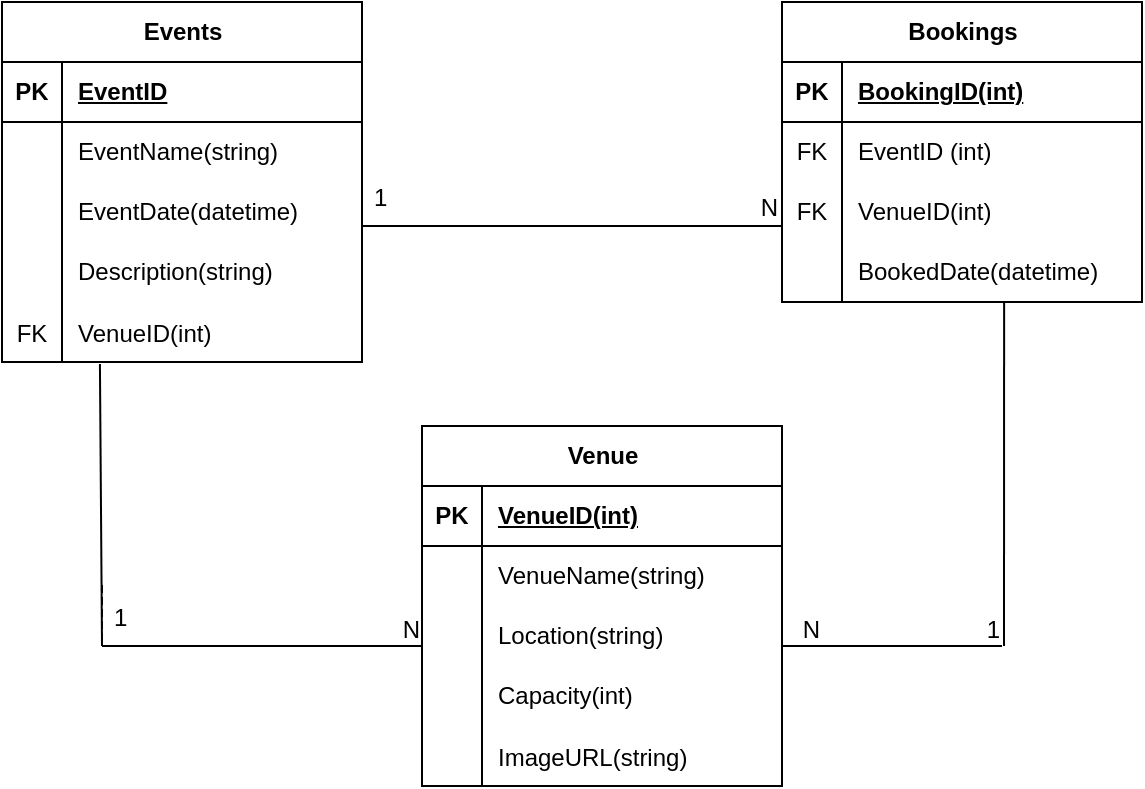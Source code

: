 <mxfile version="26.2.9">
  <diagram name="Page-1" id="3FOX4O_3p16AsuuYDC_B">
    <mxGraphModel dx="866" dy="474" grid="1" gridSize="10" guides="1" tooltips="1" connect="1" arrows="1" fold="1" page="1" pageScale="1" pageWidth="850" pageHeight="1100" math="0" shadow="0">
      <root>
        <mxCell id="0" />
        <mxCell id="1" parent="0" />
        <mxCell id="JYCPR_z6ohf59stb_dkc-82" value="Events" style="shape=table;startSize=30;container=1;collapsible=1;childLayout=tableLayout;fixedRows=1;rowLines=0;fontStyle=1;align=center;resizeLast=1;html=1;" vertex="1" parent="1">
          <mxGeometry x="70" y="38" width="180" height="180" as="geometry" />
        </mxCell>
        <mxCell id="JYCPR_z6ohf59stb_dkc-83" value="" style="shape=tableRow;horizontal=0;startSize=0;swimlaneHead=0;swimlaneBody=0;fillColor=none;collapsible=0;dropTarget=0;points=[[0,0.5],[1,0.5]];portConstraint=eastwest;top=0;left=0;right=0;bottom=1;" vertex="1" parent="JYCPR_z6ohf59stb_dkc-82">
          <mxGeometry y="30" width="180" height="30" as="geometry" />
        </mxCell>
        <mxCell id="JYCPR_z6ohf59stb_dkc-84" value="PK" style="shape=partialRectangle;connectable=0;fillColor=none;top=0;left=0;bottom=0;right=0;fontStyle=1;overflow=hidden;whiteSpace=wrap;html=1;" vertex="1" parent="JYCPR_z6ohf59stb_dkc-83">
          <mxGeometry width="30" height="30" as="geometry">
            <mxRectangle width="30" height="30" as="alternateBounds" />
          </mxGeometry>
        </mxCell>
        <mxCell id="JYCPR_z6ohf59stb_dkc-85" value="EventID" style="shape=partialRectangle;connectable=0;fillColor=none;top=0;left=0;bottom=0;right=0;align=left;spacingLeft=6;fontStyle=5;overflow=hidden;whiteSpace=wrap;html=1;" vertex="1" parent="JYCPR_z6ohf59stb_dkc-83">
          <mxGeometry x="30" width="150" height="30" as="geometry">
            <mxRectangle width="150" height="30" as="alternateBounds" />
          </mxGeometry>
        </mxCell>
        <mxCell id="JYCPR_z6ohf59stb_dkc-86" value="" style="shape=tableRow;horizontal=0;startSize=0;swimlaneHead=0;swimlaneBody=0;fillColor=none;collapsible=0;dropTarget=0;points=[[0,0.5],[1,0.5]];portConstraint=eastwest;top=0;left=0;right=0;bottom=0;" vertex="1" parent="JYCPR_z6ohf59stb_dkc-82">
          <mxGeometry y="60" width="180" height="30" as="geometry" />
        </mxCell>
        <mxCell id="JYCPR_z6ohf59stb_dkc-87" value="" style="shape=partialRectangle;connectable=0;fillColor=none;top=0;left=0;bottom=0;right=0;editable=1;overflow=hidden;whiteSpace=wrap;html=1;" vertex="1" parent="JYCPR_z6ohf59stb_dkc-86">
          <mxGeometry width="30" height="30" as="geometry">
            <mxRectangle width="30" height="30" as="alternateBounds" />
          </mxGeometry>
        </mxCell>
        <mxCell id="JYCPR_z6ohf59stb_dkc-88" value="EventName(string)" style="shape=partialRectangle;connectable=0;fillColor=none;top=0;left=0;bottom=0;right=0;align=left;spacingLeft=6;overflow=hidden;whiteSpace=wrap;html=1;" vertex="1" parent="JYCPR_z6ohf59stb_dkc-86">
          <mxGeometry x="30" width="150" height="30" as="geometry">
            <mxRectangle width="150" height="30" as="alternateBounds" />
          </mxGeometry>
        </mxCell>
        <mxCell id="JYCPR_z6ohf59stb_dkc-89" value="" style="shape=tableRow;horizontal=0;startSize=0;swimlaneHead=0;swimlaneBody=0;fillColor=none;collapsible=0;dropTarget=0;points=[[0,0.5],[1,0.5]];portConstraint=eastwest;top=0;left=0;right=0;bottom=0;" vertex="1" parent="JYCPR_z6ohf59stb_dkc-82">
          <mxGeometry y="90" width="180" height="30" as="geometry" />
        </mxCell>
        <mxCell id="JYCPR_z6ohf59stb_dkc-90" value="" style="shape=partialRectangle;connectable=0;fillColor=none;top=0;left=0;bottom=0;right=0;editable=1;overflow=hidden;whiteSpace=wrap;html=1;" vertex="1" parent="JYCPR_z6ohf59stb_dkc-89">
          <mxGeometry width="30" height="30" as="geometry">
            <mxRectangle width="30" height="30" as="alternateBounds" />
          </mxGeometry>
        </mxCell>
        <mxCell id="JYCPR_z6ohf59stb_dkc-91" value="EventDate(datetime)" style="shape=partialRectangle;connectable=0;fillColor=none;top=0;left=0;bottom=0;right=0;align=left;spacingLeft=6;overflow=hidden;whiteSpace=wrap;html=1;" vertex="1" parent="JYCPR_z6ohf59stb_dkc-89">
          <mxGeometry x="30" width="150" height="30" as="geometry">
            <mxRectangle width="150" height="30" as="alternateBounds" />
          </mxGeometry>
        </mxCell>
        <mxCell id="JYCPR_z6ohf59stb_dkc-92" value="" style="shape=tableRow;horizontal=0;startSize=0;swimlaneHead=0;swimlaneBody=0;fillColor=none;collapsible=0;dropTarget=0;points=[[0,0.5],[1,0.5]];portConstraint=eastwest;top=0;left=0;right=0;bottom=0;" vertex="1" parent="JYCPR_z6ohf59stb_dkc-82">
          <mxGeometry y="120" width="180" height="30" as="geometry" />
        </mxCell>
        <mxCell id="JYCPR_z6ohf59stb_dkc-93" value="" style="shape=partialRectangle;connectable=0;fillColor=none;top=0;left=0;bottom=0;right=0;editable=1;overflow=hidden;whiteSpace=wrap;html=1;" vertex="1" parent="JYCPR_z6ohf59stb_dkc-92">
          <mxGeometry width="30" height="30" as="geometry">
            <mxRectangle width="30" height="30" as="alternateBounds" />
          </mxGeometry>
        </mxCell>
        <mxCell id="JYCPR_z6ohf59stb_dkc-94" value="Description(string)" style="shape=partialRectangle;connectable=0;fillColor=none;top=0;left=0;bottom=0;right=0;align=left;spacingLeft=6;overflow=hidden;whiteSpace=wrap;html=1;" vertex="1" parent="JYCPR_z6ohf59stb_dkc-92">
          <mxGeometry x="30" width="150" height="30" as="geometry">
            <mxRectangle width="150" height="30" as="alternateBounds" />
          </mxGeometry>
        </mxCell>
        <mxCell id="JYCPR_z6ohf59stb_dkc-117" value="" style="shape=tableRow;horizontal=0;startSize=0;swimlaneHead=0;swimlaneBody=0;fillColor=none;collapsible=0;dropTarget=0;points=[[0,0.5],[1,0.5]];portConstraint=eastwest;top=0;left=0;right=0;bottom=0;" vertex="1" parent="JYCPR_z6ohf59stb_dkc-82">
          <mxGeometry y="150" width="180" height="30" as="geometry" />
        </mxCell>
        <mxCell id="JYCPR_z6ohf59stb_dkc-118" value="FK" style="shape=partialRectangle;connectable=0;fillColor=none;top=0;left=0;bottom=0;right=0;editable=1;overflow=hidden;" vertex="1" parent="JYCPR_z6ohf59stb_dkc-117">
          <mxGeometry width="30" height="30" as="geometry">
            <mxRectangle width="30" height="30" as="alternateBounds" />
          </mxGeometry>
        </mxCell>
        <mxCell id="JYCPR_z6ohf59stb_dkc-119" value="VenueID(int)" style="shape=partialRectangle;connectable=0;fillColor=none;top=0;left=0;bottom=0;right=0;align=left;spacingLeft=6;overflow=hidden;" vertex="1" parent="JYCPR_z6ohf59stb_dkc-117">
          <mxGeometry x="30" width="150" height="30" as="geometry">
            <mxRectangle width="150" height="30" as="alternateBounds" />
          </mxGeometry>
        </mxCell>
        <mxCell id="JYCPR_z6ohf59stb_dkc-120" value="Bookings" style="shape=table;startSize=30;container=1;collapsible=1;childLayout=tableLayout;fixedRows=1;rowLines=0;fontStyle=1;align=center;resizeLast=1;html=1;" vertex="1" parent="1">
          <mxGeometry x="460" y="38" width="180" height="150" as="geometry" />
        </mxCell>
        <mxCell id="JYCPR_z6ohf59stb_dkc-121" value="" style="shape=tableRow;horizontal=0;startSize=0;swimlaneHead=0;swimlaneBody=0;fillColor=none;collapsible=0;dropTarget=0;points=[[0,0.5],[1,0.5]];portConstraint=eastwest;top=0;left=0;right=0;bottom=1;" vertex="1" parent="JYCPR_z6ohf59stb_dkc-120">
          <mxGeometry y="30" width="180" height="30" as="geometry" />
        </mxCell>
        <mxCell id="JYCPR_z6ohf59stb_dkc-122" value="PK" style="shape=partialRectangle;connectable=0;fillColor=none;top=0;left=0;bottom=0;right=0;fontStyle=1;overflow=hidden;whiteSpace=wrap;html=1;" vertex="1" parent="JYCPR_z6ohf59stb_dkc-121">
          <mxGeometry width="30" height="30" as="geometry">
            <mxRectangle width="30" height="30" as="alternateBounds" />
          </mxGeometry>
        </mxCell>
        <mxCell id="JYCPR_z6ohf59stb_dkc-123" value="BookingID(int)" style="shape=partialRectangle;connectable=0;fillColor=none;top=0;left=0;bottom=0;right=0;align=left;spacingLeft=6;fontStyle=5;overflow=hidden;whiteSpace=wrap;html=1;" vertex="1" parent="JYCPR_z6ohf59stb_dkc-121">
          <mxGeometry x="30" width="150" height="30" as="geometry">
            <mxRectangle width="150" height="30" as="alternateBounds" />
          </mxGeometry>
        </mxCell>
        <mxCell id="JYCPR_z6ohf59stb_dkc-124" value="" style="shape=tableRow;horizontal=0;startSize=0;swimlaneHead=0;swimlaneBody=0;fillColor=none;collapsible=0;dropTarget=0;points=[[0,0.5],[1,0.5]];portConstraint=eastwest;top=0;left=0;right=0;bottom=0;" vertex="1" parent="JYCPR_z6ohf59stb_dkc-120">
          <mxGeometry y="60" width="180" height="30" as="geometry" />
        </mxCell>
        <mxCell id="JYCPR_z6ohf59stb_dkc-125" value="FK" style="shape=partialRectangle;connectable=0;fillColor=none;top=0;left=0;bottom=0;right=0;editable=1;overflow=hidden;whiteSpace=wrap;html=1;" vertex="1" parent="JYCPR_z6ohf59stb_dkc-124">
          <mxGeometry width="30" height="30" as="geometry">
            <mxRectangle width="30" height="30" as="alternateBounds" />
          </mxGeometry>
        </mxCell>
        <mxCell id="JYCPR_z6ohf59stb_dkc-126" value="EventID (int)" style="shape=partialRectangle;connectable=0;fillColor=none;top=0;left=0;bottom=0;right=0;align=left;spacingLeft=6;overflow=hidden;whiteSpace=wrap;html=1;" vertex="1" parent="JYCPR_z6ohf59stb_dkc-124">
          <mxGeometry x="30" width="150" height="30" as="geometry">
            <mxRectangle width="150" height="30" as="alternateBounds" />
          </mxGeometry>
        </mxCell>
        <mxCell id="JYCPR_z6ohf59stb_dkc-127" value="" style="shape=tableRow;horizontal=0;startSize=0;swimlaneHead=0;swimlaneBody=0;fillColor=none;collapsible=0;dropTarget=0;points=[[0,0.5],[1,0.5]];portConstraint=eastwest;top=0;left=0;right=0;bottom=0;" vertex="1" parent="JYCPR_z6ohf59stb_dkc-120">
          <mxGeometry y="90" width="180" height="30" as="geometry" />
        </mxCell>
        <mxCell id="JYCPR_z6ohf59stb_dkc-128" value="FK" style="shape=partialRectangle;connectable=0;fillColor=none;top=0;left=0;bottom=0;right=0;editable=1;overflow=hidden;whiteSpace=wrap;html=1;" vertex="1" parent="JYCPR_z6ohf59stb_dkc-127">
          <mxGeometry width="30" height="30" as="geometry">
            <mxRectangle width="30" height="30" as="alternateBounds" />
          </mxGeometry>
        </mxCell>
        <mxCell id="JYCPR_z6ohf59stb_dkc-129" value="VenueID(int)" style="shape=partialRectangle;connectable=0;fillColor=none;top=0;left=0;bottom=0;right=0;align=left;spacingLeft=6;overflow=hidden;whiteSpace=wrap;html=1;" vertex="1" parent="JYCPR_z6ohf59stb_dkc-127">
          <mxGeometry x="30" width="150" height="30" as="geometry">
            <mxRectangle width="150" height="30" as="alternateBounds" />
          </mxGeometry>
        </mxCell>
        <mxCell id="JYCPR_z6ohf59stb_dkc-130" value="" style="shape=tableRow;horizontal=0;startSize=0;swimlaneHead=0;swimlaneBody=0;fillColor=none;collapsible=0;dropTarget=0;points=[[0,0.5],[1,0.5]];portConstraint=eastwest;top=0;left=0;right=0;bottom=0;" vertex="1" parent="JYCPR_z6ohf59stb_dkc-120">
          <mxGeometry y="120" width="180" height="30" as="geometry" />
        </mxCell>
        <mxCell id="JYCPR_z6ohf59stb_dkc-131" value="" style="shape=partialRectangle;connectable=0;fillColor=none;top=0;left=0;bottom=0;right=0;editable=1;overflow=hidden;whiteSpace=wrap;html=1;" vertex="1" parent="JYCPR_z6ohf59stb_dkc-130">
          <mxGeometry width="30" height="30" as="geometry">
            <mxRectangle width="30" height="30" as="alternateBounds" />
          </mxGeometry>
        </mxCell>
        <mxCell id="JYCPR_z6ohf59stb_dkc-132" value="BookedDate(datetime)" style="shape=partialRectangle;connectable=0;fillColor=none;top=0;left=0;bottom=0;right=0;align=left;spacingLeft=6;overflow=hidden;whiteSpace=wrap;html=1;" vertex="1" parent="JYCPR_z6ohf59stb_dkc-130">
          <mxGeometry x="30" width="150" height="30" as="geometry">
            <mxRectangle width="150" height="30" as="alternateBounds" />
          </mxGeometry>
        </mxCell>
        <mxCell id="JYCPR_z6ohf59stb_dkc-133" value="Venue" style="shape=table;startSize=30;container=1;collapsible=1;childLayout=tableLayout;fixedRows=1;rowLines=0;fontStyle=1;align=center;resizeLast=1;html=1;" vertex="1" parent="1">
          <mxGeometry x="280" y="250" width="180" height="180" as="geometry" />
        </mxCell>
        <mxCell id="JYCPR_z6ohf59stb_dkc-134" value="" style="shape=tableRow;horizontal=0;startSize=0;swimlaneHead=0;swimlaneBody=0;fillColor=none;collapsible=0;dropTarget=0;points=[[0,0.5],[1,0.5]];portConstraint=eastwest;top=0;left=0;right=0;bottom=1;" vertex="1" parent="JYCPR_z6ohf59stb_dkc-133">
          <mxGeometry y="30" width="180" height="30" as="geometry" />
        </mxCell>
        <mxCell id="JYCPR_z6ohf59stb_dkc-135" value="PK" style="shape=partialRectangle;connectable=0;fillColor=none;top=0;left=0;bottom=0;right=0;fontStyle=1;overflow=hidden;whiteSpace=wrap;html=1;" vertex="1" parent="JYCPR_z6ohf59stb_dkc-134">
          <mxGeometry width="30" height="30" as="geometry">
            <mxRectangle width="30" height="30" as="alternateBounds" />
          </mxGeometry>
        </mxCell>
        <mxCell id="JYCPR_z6ohf59stb_dkc-136" value="VenueID(int)" style="shape=partialRectangle;connectable=0;fillColor=none;top=0;left=0;bottom=0;right=0;align=left;spacingLeft=6;fontStyle=5;overflow=hidden;whiteSpace=wrap;html=1;" vertex="1" parent="JYCPR_z6ohf59stb_dkc-134">
          <mxGeometry x="30" width="150" height="30" as="geometry">
            <mxRectangle width="150" height="30" as="alternateBounds" />
          </mxGeometry>
        </mxCell>
        <mxCell id="JYCPR_z6ohf59stb_dkc-137" value="" style="shape=tableRow;horizontal=0;startSize=0;swimlaneHead=0;swimlaneBody=0;fillColor=none;collapsible=0;dropTarget=0;points=[[0,0.5],[1,0.5]];portConstraint=eastwest;top=0;left=0;right=0;bottom=0;" vertex="1" parent="JYCPR_z6ohf59stb_dkc-133">
          <mxGeometry y="60" width="180" height="30" as="geometry" />
        </mxCell>
        <mxCell id="JYCPR_z6ohf59stb_dkc-138" value="" style="shape=partialRectangle;connectable=0;fillColor=none;top=0;left=0;bottom=0;right=0;editable=1;overflow=hidden;whiteSpace=wrap;html=1;" vertex="1" parent="JYCPR_z6ohf59stb_dkc-137">
          <mxGeometry width="30" height="30" as="geometry">
            <mxRectangle width="30" height="30" as="alternateBounds" />
          </mxGeometry>
        </mxCell>
        <mxCell id="JYCPR_z6ohf59stb_dkc-139" value="VenueName(string)" style="shape=partialRectangle;connectable=0;fillColor=none;top=0;left=0;bottom=0;right=0;align=left;spacingLeft=6;overflow=hidden;whiteSpace=wrap;html=1;" vertex="1" parent="JYCPR_z6ohf59stb_dkc-137">
          <mxGeometry x="30" width="150" height="30" as="geometry">
            <mxRectangle width="150" height="30" as="alternateBounds" />
          </mxGeometry>
        </mxCell>
        <mxCell id="JYCPR_z6ohf59stb_dkc-140" value="" style="shape=tableRow;horizontal=0;startSize=0;swimlaneHead=0;swimlaneBody=0;fillColor=none;collapsible=0;dropTarget=0;points=[[0,0.5],[1,0.5]];portConstraint=eastwest;top=0;left=0;right=0;bottom=0;" vertex="1" parent="JYCPR_z6ohf59stb_dkc-133">
          <mxGeometry y="90" width="180" height="30" as="geometry" />
        </mxCell>
        <mxCell id="JYCPR_z6ohf59stb_dkc-141" value="" style="shape=partialRectangle;connectable=0;fillColor=none;top=0;left=0;bottom=0;right=0;editable=1;overflow=hidden;whiteSpace=wrap;html=1;" vertex="1" parent="JYCPR_z6ohf59stb_dkc-140">
          <mxGeometry width="30" height="30" as="geometry">
            <mxRectangle width="30" height="30" as="alternateBounds" />
          </mxGeometry>
        </mxCell>
        <mxCell id="JYCPR_z6ohf59stb_dkc-142" value="Location(string)" style="shape=partialRectangle;connectable=0;fillColor=none;top=0;left=0;bottom=0;right=0;align=left;spacingLeft=6;overflow=hidden;whiteSpace=wrap;html=1;" vertex="1" parent="JYCPR_z6ohf59stb_dkc-140">
          <mxGeometry x="30" width="150" height="30" as="geometry">
            <mxRectangle width="150" height="30" as="alternateBounds" />
          </mxGeometry>
        </mxCell>
        <mxCell id="JYCPR_z6ohf59stb_dkc-143" value="" style="shape=tableRow;horizontal=0;startSize=0;swimlaneHead=0;swimlaneBody=0;fillColor=none;collapsible=0;dropTarget=0;points=[[0,0.5],[1,0.5]];portConstraint=eastwest;top=0;left=0;right=0;bottom=0;" vertex="1" parent="JYCPR_z6ohf59stb_dkc-133">
          <mxGeometry y="120" width="180" height="30" as="geometry" />
        </mxCell>
        <mxCell id="JYCPR_z6ohf59stb_dkc-144" value="" style="shape=partialRectangle;connectable=0;fillColor=none;top=0;left=0;bottom=0;right=0;editable=1;overflow=hidden;whiteSpace=wrap;html=1;" vertex="1" parent="JYCPR_z6ohf59stb_dkc-143">
          <mxGeometry width="30" height="30" as="geometry">
            <mxRectangle width="30" height="30" as="alternateBounds" />
          </mxGeometry>
        </mxCell>
        <mxCell id="JYCPR_z6ohf59stb_dkc-145" value="Capacity(int)" style="shape=partialRectangle;connectable=0;fillColor=none;top=0;left=0;bottom=0;right=0;align=left;spacingLeft=6;overflow=hidden;whiteSpace=wrap;html=1;" vertex="1" parent="JYCPR_z6ohf59stb_dkc-143">
          <mxGeometry x="30" width="150" height="30" as="geometry">
            <mxRectangle width="150" height="30" as="alternateBounds" />
          </mxGeometry>
        </mxCell>
        <mxCell id="JYCPR_z6ohf59stb_dkc-147" value="" style="shape=tableRow;horizontal=0;startSize=0;swimlaneHead=0;swimlaneBody=0;fillColor=none;collapsible=0;dropTarget=0;points=[[0,0.5],[1,0.5]];portConstraint=eastwest;top=0;left=0;right=0;bottom=0;" vertex="1" parent="JYCPR_z6ohf59stb_dkc-133">
          <mxGeometry y="150" width="180" height="30" as="geometry" />
        </mxCell>
        <mxCell id="JYCPR_z6ohf59stb_dkc-148" value="" style="shape=partialRectangle;connectable=0;fillColor=none;top=0;left=0;bottom=0;right=0;editable=1;overflow=hidden;" vertex="1" parent="JYCPR_z6ohf59stb_dkc-147">
          <mxGeometry width="30" height="30" as="geometry">
            <mxRectangle width="30" height="30" as="alternateBounds" />
          </mxGeometry>
        </mxCell>
        <mxCell id="JYCPR_z6ohf59stb_dkc-149" value="ImageURL(string)" style="shape=partialRectangle;connectable=0;fillColor=none;top=0;left=0;bottom=0;right=0;align=left;spacingLeft=6;overflow=hidden;" vertex="1" parent="JYCPR_z6ohf59stb_dkc-147">
          <mxGeometry x="30" width="150" height="30" as="geometry">
            <mxRectangle width="150" height="30" as="alternateBounds" />
          </mxGeometry>
        </mxCell>
        <mxCell id="JYCPR_z6ohf59stb_dkc-150" value="" style="endArrow=none;html=1;rounded=0;" edge="1" parent="1">
          <mxGeometry relative="1" as="geometry">
            <mxPoint x="120" y="360" as="sourcePoint" />
            <mxPoint x="280" y="360" as="targetPoint" />
          </mxGeometry>
        </mxCell>
        <mxCell id="JYCPR_z6ohf59stb_dkc-151" value="N" style="resizable=0;html=1;whiteSpace=wrap;align=right;verticalAlign=bottom;" connectable="0" vertex="1" parent="JYCPR_z6ohf59stb_dkc-150">
          <mxGeometry x="1" relative="1" as="geometry" />
        </mxCell>
        <mxCell id="JYCPR_z6ohf59stb_dkc-152" value="" style="endArrow=none;html=1;rounded=0;" edge="1" parent="1">
          <mxGeometry relative="1" as="geometry">
            <mxPoint x="460" y="360" as="sourcePoint" />
            <mxPoint x="570" y="360" as="targetPoint" />
          </mxGeometry>
        </mxCell>
        <mxCell id="JYCPR_z6ohf59stb_dkc-153" value="1" style="resizable=0;html=1;whiteSpace=wrap;align=right;verticalAlign=bottom;" connectable="0" vertex="1" parent="JYCPR_z6ohf59stb_dkc-152">
          <mxGeometry x="1" relative="1" as="geometry" />
        </mxCell>
        <mxCell id="JYCPR_z6ohf59stb_dkc-154" value="" style="endArrow=none;html=1;rounded=0;dashed=1;dashPattern=1 2;" edge="1" parent="1">
          <mxGeometry relative="1" as="geometry">
            <mxPoint x="480" y="360" as="sourcePoint" />
            <mxPoint x="480" y="360" as="targetPoint" />
          </mxGeometry>
        </mxCell>
        <mxCell id="JYCPR_z6ohf59stb_dkc-155" value="N" style="resizable=0;html=1;whiteSpace=wrap;align=right;verticalAlign=bottom;" connectable="0" vertex="1" parent="JYCPR_z6ohf59stb_dkc-154">
          <mxGeometry x="1" relative="1" as="geometry" />
        </mxCell>
        <mxCell id="JYCPR_z6ohf59stb_dkc-156" value="" style="endArrow=none;html=1;rounded=0;entryX=0.617;entryY=1;entryDx=0;entryDy=0;entryPerimeter=0;" edge="1" parent="1" target="JYCPR_z6ohf59stb_dkc-130">
          <mxGeometry relative="1" as="geometry">
            <mxPoint x="571" y="360" as="sourcePoint" />
            <mxPoint x="570" y="200" as="targetPoint" />
          </mxGeometry>
        </mxCell>
        <mxCell id="JYCPR_z6ohf59stb_dkc-162" value="" style="endArrow=none;html=1;rounded=0;exitX=0.272;exitY=1.033;exitDx=0;exitDy=0;exitPerimeter=0;" edge="1" parent="1" source="JYCPR_z6ohf59stb_dkc-117">
          <mxGeometry relative="1" as="geometry">
            <mxPoint x="120" y="230" as="sourcePoint" />
            <mxPoint x="120" y="360" as="targetPoint" />
          </mxGeometry>
        </mxCell>
        <mxCell id="JYCPR_z6ohf59stb_dkc-163" value="1" style="shape=partialRectangle;fillColor=none;align=left;verticalAlign=middle;strokeColor=none;spacingLeft=34;rotatable=0;points=[[0,0.5],[1,0.5]];portConstraint=eastwest;dropTarget=0;" vertex="1" parent="1">
          <mxGeometry x="90" y="330" width="90" height="30" as="geometry" />
        </mxCell>
        <mxCell id="JYCPR_z6ohf59stb_dkc-164" value="" style="shape=partialRectangle;top=0;left=0;bottom=0;fillColor=none;stokeWidth=1;dashed=1;align=left;verticalAlign=middle;spacingLeft=4;spacingRight=4;overflow=hidden;rotatable=0;points=[];portConstraint=eastwest;part=1;" vertex="1" connectable="0" parent="JYCPR_z6ohf59stb_dkc-163">
          <mxGeometry width="30" height="30" as="geometry" />
        </mxCell>
        <mxCell id="JYCPR_z6ohf59stb_dkc-166" value="" style="endArrow=none;html=1;rounded=0;exitX=1;exitY=0.733;exitDx=0;exitDy=0;exitPerimeter=0;" edge="1" parent="1" source="JYCPR_z6ohf59stb_dkc-89">
          <mxGeometry relative="1" as="geometry">
            <mxPoint x="263.06" y="152" as="sourcePoint" />
            <mxPoint x="460" y="150" as="targetPoint" />
          </mxGeometry>
        </mxCell>
        <mxCell id="JYCPR_z6ohf59stb_dkc-167" value="N" style="resizable=0;html=1;whiteSpace=wrap;align=right;verticalAlign=bottom;" connectable="0" vertex="1" parent="JYCPR_z6ohf59stb_dkc-166">
          <mxGeometry x="1" relative="1" as="geometry" />
        </mxCell>
        <mxCell id="JYCPR_z6ohf59stb_dkc-168" value="1" style="shape=partialRectangle;fillColor=none;align=left;verticalAlign=middle;strokeColor=none;spacingLeft=34;rotatable=0;points=[[0,0.5],[1,0.5]];portConstraint=eastwest;dropTarget=0;" vertex="1" parent="1">
          <mxGeometry x="220" y="120" width="90" height="30" as="geometry" />
        </mxCell>
        <mxCell id="JYCPR_z6ohf59stb_dkc-169" value="" style="shape=partialRectangle;top=0;left=0;bottom=0;fillColor=none;stokeWidth=1;dashed=1;align=left;verticalAlign=middle;spacingLeft=4;spacingRight=4;overflow=hidden;rotatable=0;points=[];portConstraint=eastwest;part=1;" vertex="1" connectable="0" parent="JYCPR_z6ohf59stb_dkc-168">
          <mxGeometry width="30" height="30" as="geometry" />
        </mxCell>
      </root>
    </mxGraphModel>
  </diagram>
</mxfile>
